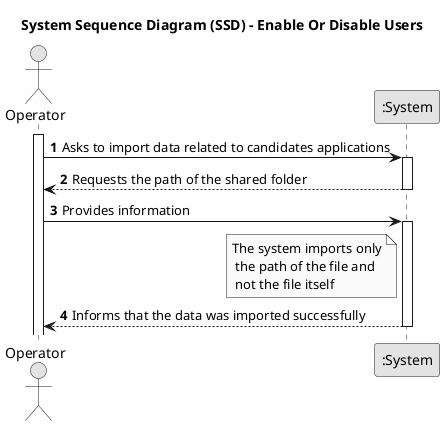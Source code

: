 @startuml
skinparam monochrome true
skinparam packageStyle rectangle
skinparam shadowing false

title System Sequence Diagram (SSD) - Enable Or Disable Users

autonumber

actor Operator
participant ":System" as System

activate Operator

    Operator -> System : Asks to import data related to candidates applications
    activate System

        System --> Operator : Requests the path of the shared folder
    deactivate System

    Operator -> System : Provides information
    activate System 
        note left of System : The system imports only\n the path of the file and\n not the file itself

        System --> Operator : Informs that the data was imported successfully
    deactivate System

@enduml
